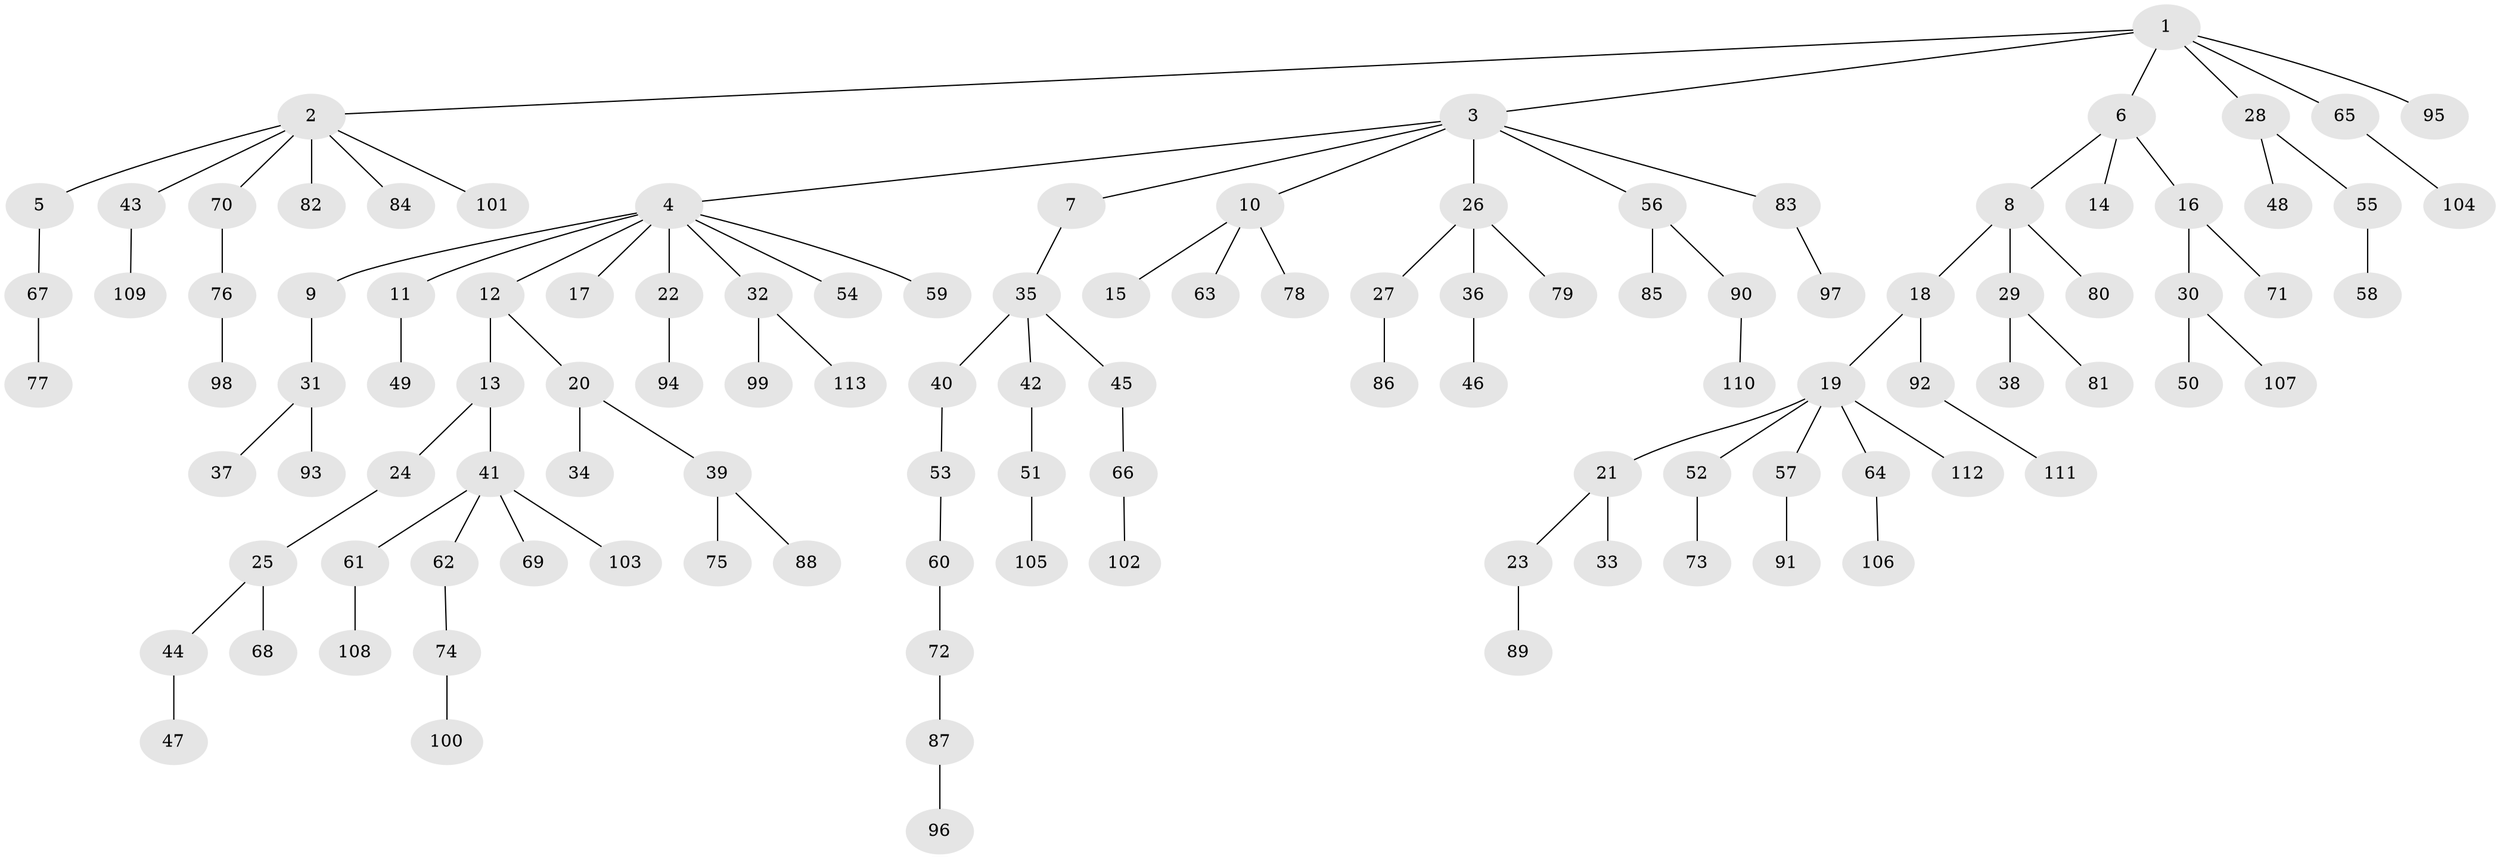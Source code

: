 // coarse degree distribution, {1: 0.569620253164557, 2: 0.31645569620253167, 4: 0.012658227848101266, 10: 0.012658227848101266, 3: 0.02531645569620253, 6: 0.05063291139240506, 17: 0.012658227848101266}
// Generated by graph-tools (version 1.1) at 2025/56/03/04/25 21:56:11]
// undirected, 113 vertices, 112 edges
graph export_dot {
graph [start="1"]
  node [color=gray90,style=filled];
  1;
  2;
  3;
  4;
  5;
  6;
  7;
  8;
  9;
  10;
  11;
  12;
  13;
  14;
  15;
  16;
  17;
  18;
  19;
  20;
  21;
  22;
  23;
  24;
  25;
  26;
  27;
  28;
  29;
  30;
  31;
  32;
  33;
  34;
  35;
  36;
  37;
  38;
  39;
  40;
  41;
  42;
  43;
  44;
  45;
  46;
  47;
  48;
  49;
  50;
  51;
  52;
  53;
  54;
  55;
  56;
  57;
  58;
  59;
  60;
  61;
  62;
  63;
  64;
  65;
  66;
  67;
  68;
  69;
  70;
  71;
  72;
  73;
  74;
  75;
  76;
  77;
  78;
  79;
  80;
  81;
  82;
  83;
  84;
  85;
  86;
  87;
  88;
  89;
  90;
  91;
  92;
  93;
  94;
  95;
  96;
  97;
  98;
  99;
  100;
  101;
  102;
  103;
  104;
  105;
  106;
  107;
  108;
  109;
  110;
  111;
  112;
  113;
  1 -- 2;
  1 -- 3;
  1 -- 6;
  1 -- 28;
  1 -- 65;
  1 -- 95;
  2 -- 5;
  2 -- 43;
  2 -- 70;
  2 -- 82;
  2 -- 84;
  2 -- 101;
  3 -- 4;
  3 -- 7;
  3 -- 10;
  3 -- 26;
  3 -- 56;
  3 -- 83;
  4 -- 9;
  4 -- 11;
  4 -- 12;
  4 -- 17;
  4 -- 22;
  4 -- 32;
  4 -- 54;
  4 -- 59;
  5 -- 67;
  6 -- 8;
  6 -- 14;
  6 -- 16;
  7 -- 35;
  8 -- 18;
  8 -- 29;
  8 -- 80;
  9 -- 31;
  10 -- 15;
  10 -- 63;
  10 -- 78;
  11 -- 49;
  12 -- 13;
  12 -- 20;
  13 -- 24;
  13 -- 41;
  16 -- 30;
  16 -- 71;
  18 -- 19;
  18 -- 92;
  19 -- 21;
  19 -- 52;
  19 -- 57;
  19 -- 64;
  19 -- 112;
  20 -- 34;
  20 -- 39;
  21 -- 23;
  21 -- 33;
  22 -- 94;
  23 -- 89;
  24 -- 25;
  25 -- 44;
  25 -- 68;
  26 -- 27;
  26 -- 36;
  26 -- 79;
  27 -- 86;
  28 -- 48;
  28 -- 55;
  29 -- 38;
  29 -- 81;
  30 -- 50;
  30 -- 107;
  31 -- 37;
  31 -- 93;
  32 -- 99;
  32 -- 113;
  35 -- 40;
  35 -- 42;
  35 -- 45;
  36 -- 46;
  39 -- 75;
  39 -- 88;
  40 -- 53;
  41 -- 61;
  41 -- 62;
  41 -- 69;
  41 -- 103;
  42 -- 51;
  43 -- 109;
  44 -- 47;
  45 -- 66;
  51 -- 105;
  52 -- 73;
  53 -- 60;
  55 -- 58;
  56 -- 85;
  56 -- 90;
  57 -- 91;
  60 -- 72;
  61 -- 108;
  62 -- 74;
  64 -- 106;
  65 -- 104;
  66 -- 102;
  67 -- 77;
  70 -- 76;
  72 -- 87;
  74 -- 100;
  76 -- 98;
  83 -- 97;
  87 -- 96;
  90 -- 110;
  92 -- 111;
}
